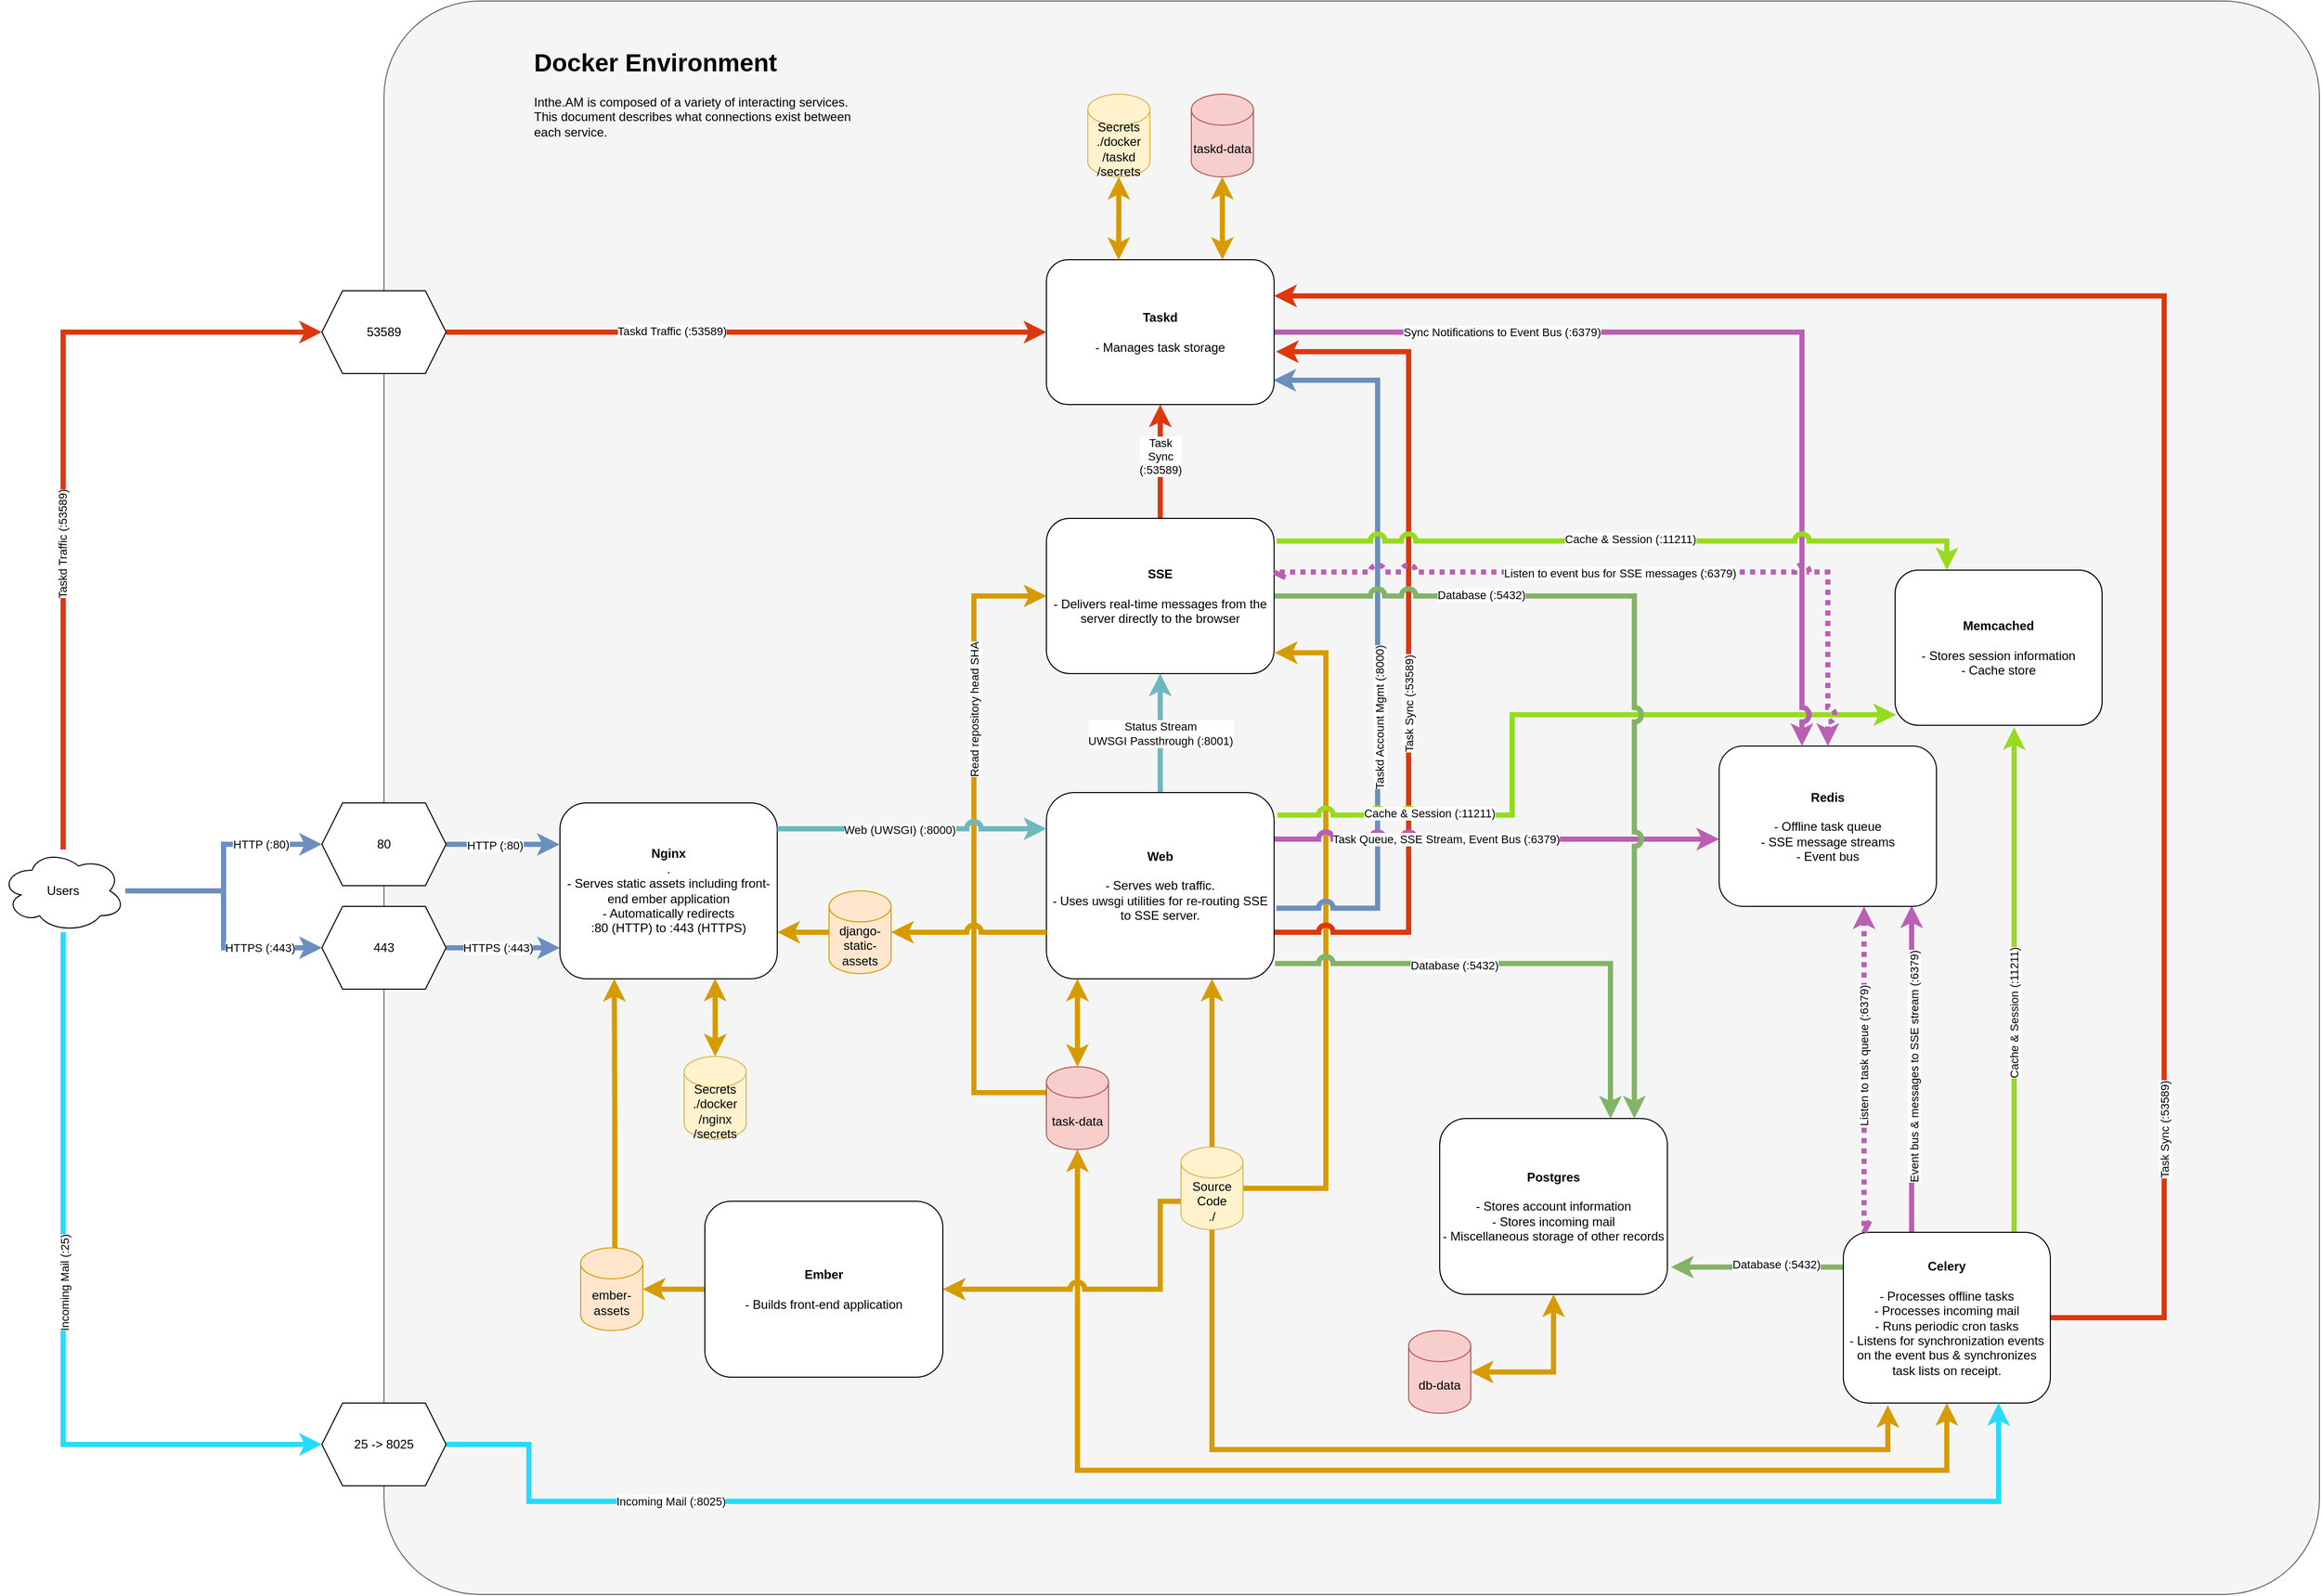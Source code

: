 <mxfile version="13.7.3" type="device"><diagram id="iLpxMVdcZX5njIN2VZt9" name="Page-1"><mxGraphModel dx="4287" dy="3060" grid="1" gridSize="10" guides="1" tooltips="1" connect="1" arrows="1" fold="1" page="1" pageScale="1" pageWidth="850" pageHeight="1100" math="0" shadow="0"><root><mxCell id="0"/><mxCell id="1" parent="0"/><mxCell id="GPJ3G2Bc2b333tE8UDa2-86" value="" style="rounded=1;whiteSpace=wrap;html=1;strokeColor=#666666;fillColor=#f5f5f5;fontColor=#333333;arcSize=6;" parent="1" vertex="1"><mxGeometry x="-430" y="-1070" width="1870" height="1540" as="geometry"/></mxCell><mxCell id="GPJ3G2Bc2b333tE8UDa2-40" style="edgeStyle=elbowEdgeStyle;rounded=0;orthogonalLoop=1;jettySize=auto;html=1;entryX=1.003;entryY=0.866;entryDx=0;entryDy=0;entryPerimeter=0;startArrow=none;startFill=0;endArrow=classic;endFill=1;strokeWidth=5;fillColor=#ffe6cc;strokeColor=#d79b00;exitX=1;exitY=0.5;exitDx=0;exitDy=0;exitPerimeter=0;jumpStyle=arc;" parent="1" source="GPJ3G2Bc2b333tE8UDa2-30" target="GPJ3G2Bc2b333tE8UDa2-25" edge="1"><mxGeometry relative="1" as="geometry"><Array as="points"><mxPoint x="480" y="-90"/><mxPoint x="480" y="-80"/><mxPoint x="450" y="-460"/><mxPoint x="480" y="-400"/></Array></mxGeometry></mxCell><mxCell id="GPJ3G2Bc2b333tE8UDa2-78" style="edgeStyle=orthogonalEdgeStyle;rounded=0;sketch=0;orthogonalLoop=1;jettySize=auto;html=1;entryX=0.997;entryY=0.832;entryDx=0;entryDy=0;entryPerimeter=0;shadow=0;startArrow=none;startFill=0;endArrow=classic;endFill=1;strokeWidth=5;exitX=1.01;exitY=0.621;exitDx=0;exitDy=0;exitPerimeter=0;fillColor=#dae8fc;strokeColor=#6c8ebf;jumpStyle=arc;" parent="1" source="GPJ3G2Bc2b333tE8UDa2-10" target="GPJ3G2Bc2b333tE8UDa2-71" edge="1"><mxGeometry relative="1" as="geometry"><Array as="points"><mxPoint x="530" y="-193"/><mxPoint x="530" y="-704"/></Array></mxGeometry></mxCell><mxCell id="GPJ3G2Bc2b333tE8UDa2-79" value="Taskd Account Mgmt (:8000)" style="edgeLabel;html=1;align=center;verticalAlign=middle;resizable=0;points=[];horizontal=0;" parent="GPJ3G2Bc2b333tE8UDa2-78" vertex="1" connectable="0"><mxGeometry x="-0.204" y="-2" relative="1" as="geometry"><mxPoint as="offset"/></mxGeometry></mxCell><mxCell id="GPJ3G2Bc2b333tE8UDa2-76" style="edgeStyle=orthogonalEdgeStyle;rounded=0;sketch=0;orthogonalLoop=1;jettySize=auto;html=1;shadow=0;startArrow=classic;startFill=1;endArrow=none;endFill=0;strokeWidth=5;exitX=1.008;exitY=0.635;exitDx=0;exitDy=0;fillColor=#60a917;strokeColor=#DE370D;entryX=1;entryY=0.75;entryDx=0;entryDy=0;exitPerimeter=0;jumpStyle=arc;" parent="1" source="GPJ3G2Bc2b333tE8UDa2-71" target="GPJ3G2Bc2b333tE8UDa2-10" edge="1"><mxGeometry relative="1" as="geometry"><Array as="points"><mxPoint x="560" y="-731"/><mxPoint x="560" y="-170"/></Array></mxGeometry></mxCell><mxCell id="GPJ3G2Bc2b333tE8UDa2-77" value="Task Sync (:53589)" style="edgeLabel;html=1;align=center;verticalAlign=middle;resizable=0;points=[];horizontal=0;" parent="GPJ3G2Bc2b333tE8UDa2-76" vertex="1" connectable="0"><mxGeometry x="-0.258" y="-4" relative="1" as="geometry"><mxPoint x="4.0" y="164.59" as="offset"/></mxGeometry></mxCell><mxCell id="GPJ3G2Bc2b333tE8UDa2-67" style="edgeStyle=orthogonalEdgeStyle;rounded=0;sketch=0;orthogonalLoop=1;jettySize=auto;html=1;entryX=0.5;entryY=1;entryDx=0;entryDy=0;entryPerimeter=0;shadow=0;startArrow=classic;startFill=1;endArrow=classic;endFill=1;strokeWidth=5;fillColor=#ffe6cc;strokeColor=#d79b00;exitX=0.5;exitY=1;exitDx=0;exitDy=0;jumpStyle=arc;" parent="1" source="GPJ3G2Bc2b333tE8UDa2-42" target="GPJ3G2Bc2b333tE8UDa2-27" edge="1"><mxGeometry relative="1" as="geometry"><Array as="points"><mxPoint x="1080" y="350"/><mxPoint x="240" y="350"/></Array></mxGeometry></mxCell><mxCell id="GPJ3G2Bc2b333tE8UDa2-66" style="edgeStyle=orthogonalEdgeStyle;rounded=0;sketch=0;orthogonalLoop=1;jettySize=auto;html=1;shadow=0;startArrow=none;startFill=0;endArrow=classic;endFill=1;strokeWidth=5;fillColor=#ffe6cc;strokeColor=#d79b00;exitX=0.5;exitY=1;exitDx=0;exitDy=0;exitPerimeter=0;entryX=0.215;entryY=1.012;entryDx=0;entryDy=0;entryPerimeter=0;" parent="1" source="GPJ3G2Bc2b333tE8UDa2-30" target="GPJ3G2Bc2b333tE8UDa2-42" edge="1"><mxGeometry relative="1" as="geometry"><Array as="points"><mxPoint x="370" y="330"/><mxPoint x="1023" y="330"/></Array></mxGeometry></mxCell><mxCell id="GPJ3G2Bc2b333tE8UDa2-39" style="edgeStyle=elbowEdgeStyle;rounded=0;orthogonalLoop=1;jettySize=auto;html=1;startArrow=none;startFill=0;endArrow=classic;endFill=1;strokeWidth=5;fillColor=#ffe6cc;strokeColor=#d79b00;jumpStyle=arc;" parent="1" target="GPJ3G2Bc2b333tE8UDa2-25" edge="1"><mxGeometry relative="1" as="geometry"><mxPoint x="190" y="-470" as="targetPoint"/><mxPoint x="250" y="-15" as="sourcePoint"/><Array as="points"><mxPoint x="140" y="-65"/><mxPoint x="80" y="-65"/><mxPoint x="260" y="-375"/><mxPoint x="170" y="-75"/><mxPoint x="140" y="-355"/></Array></mxGeometry></mxCell><mxCell id="GPJ3G2Bc2b333tE8UDa2-89" value="Read repository head SHA" style="edgeLabel;html=1;align=center;verticalAlign=middle;resizable=0;points=[];horizontal=0;" parent="GPJ3G2Bc2b333tE8UDa2-39" vertex="1" connectable="0"><mxGeometry x="-0.33" y="5" relative="1" as="geometry"><mxPoint x="5" y="-259" as="offset"/></mxGeometry></mxCell><mxCell id="GPJ3G2Bc2b333tE8UDa2-21" style="edgeStyle=elbowEdgeStyle;rounded=0;orthogonalLoop=1;jettySize=auto;html=1;strokeWidth=5;endArrow=none;endFill=0;startArrow=classic;startFill=1;fillColor=#ffe6cc;strokeColor=#d79b00;entryX=0;entryY=0.5;entryDx=0;entryDy=0;entryPerimeter=0;" parent="1" source="GPJ3G2Bc2b333tE8UDa2-5" target="GPJ3G2Bc2b333tE8UDa2-19" edge="1"><mxGeometry relative="1" as="geometry"><Array as="points"><mxPoint x="30" y="-170"/></Array></mxGeometry></mxCell><mxCell id="GPJ3G2Bc2b333tE8UDa2-5" value="&lt;b&gt;Nginx&lt;/b&gt;&lt;br&gt;.&lt;br&gt;- Serves static assets including front-end ember application&lt;br&gt;- Automatically redirects&lt;br&gt;:80 (HTTP) to :443 (HTTPS)" style="rounded=1;whiteSpace=wrap;html=1;" parent="1" vertex="1"><mxGeometry x="-260" y="-295" width="210" height="170" as="geometry"/></mxCell><mxCell id="sDdi2Lf3Ryd0hBa7S-RV-9" style="edgeStyle=orthogonalEdgeStyle;rounded=0;sketch=0;orthogonalLoop=1;jettySize=auto;html=1;entryX=0;entryY=0.5;entryDx=0;entryDy=0;shadow=0;startArrow=none;startFill=0;endFill=1;strokeColor=#DE370D;strokeWidth=5;fillColor=#60a917;" edge="1" parent="1" source="GPJ3G2Bc2b333tE8UDa2-6" target="sDdi2Lf3Ryd0hBa7S-RV-8"><mxGeometry relative="1" as="geometry"><Array as="points"><mxPoint x="-740" y="-750"/></Array></mxGeometry></mxCell><mxCell id="sDdi2Lf3Ryd0hBa7S-RV-12" value="Taskd Traffic (:53589)" style="edgeLabel;html=1;align=center;verticalAlign=middle;resizable=0;points=[];rotation=270;" vertex="1" connectable="0" parent="sDdi2Lf3Ryd0hBa7S-RV-9"><mxGeometry x="-0.213" y="1" relative="1" as="geometry"><mxPoint as="offset"/></mxGeometry></mxCell><mxCell id="sDdi2Lf3Ryd0hBa7S-RV-15" style="edgeStyle=orthogonalEdgeStyle;rounded=0;orthogonalLoop=1;jettySize=auto;html=1;startArrow=none;startFill=0;strokeColor=#6c8ebf;strokeWidth=5;fillColor=#dae8fc;" edge="1" parent="1" source="GPJ3G2Bc2b333tE8UDa2-6" target="sDdi2Lf3Ryd0hBa7S-RV-13"><mxGeometry relative="1" as="geometry"/></mxCell><mxCell id="sDdi2Lf3Ryd0hBa7S-RV-19" value="HTTP (:80)" style="edgeLabel;html=1;align=center;verticalAlign=middle;resizable=0;points=[];" vertex="1" connectable="0" parent="sDdi2Lf3Ryd0hBa7S-RV-15"><mxGeometry x="0.339" y="-1" relative="1" as="geometry"><mxPoint x="17.86" y="-1" as="offset"/></mxGeometry></mxCell><mxCell id="sDdi2Lf3Ryd0hBa7S-RV-16" style="edgeStyle=orthogonalEdgeStyle;rounded=0;orthogonalLoop=1;jettySize=auto;html=1;entryX=0;entryY=0.5;entryDx=0;entryDy=0;startArrow=none;startFill=0;strokeColor=#6c8ebf;strokeWidth=5;fillColor=#dae8fc;" edge="1" parent="1" source="GPJ3G2Bc2b333tE8UDa2-6" target="sDdi2Lf3Ryd0hBa7S-RV-14"><mxGeometry relative="1" as="geometry"/></mxCell><mxCell id="sDdi2Lf3Ryd0hBa7S-RV-20" value="HTTPS (:443)" style="edgeLabel;html=1;align=center;verticalAlign=middle;resizable=0;points=[];" vertex="1" connectable="0" parent="sDdi2Lf3Ryd0hBa7S-RV-16"><mxGeometry x="0.373" y="1" relative="1" as="geometry"><mxPoint x="16.9" y="1" as="offset"/></mxGeometry></mxCell><mxCell id="sDdi2Lf3Ryd0hBa7S-RV-24" style="edgeStyle=orthogonalEdgeStyle;rounded=0;sketch=0;orthogonalLoop=1;jettySize=auto;html=1;entryX=0;entryY=0.5;entryDx=0;entryDy=0;shadow=0;startArrow=none;startFill=0;endFill=1;strokeColor=#26DBFF;strokeWidth=5;fillColor=#ffe6cc;" edge="1" parent="1" source="GPJ3G2Bc2b333tE8UDa2-6" target="sDdi2Lf3Ryd0hBa7S-RV-23"><mxGeometry relative="1" as="geometry"><Array as="points"><mxPoint x="-740" y="325"/></Array></mxGeometry></mxCell><mxCell id="sDdi2Lf3Ryd0hBa7S-RV-27" value="Incoming Mail (:25)" style="edgeLabel;html=1;align=center;verticalAlign=middle;resizable=0;points=[];rotation=270;" vertex="1" connectable="0" parent="sDdi2Lf3Ryd0hBa7S-RV-24"><mxGeometry x="-0.09" y="1" relative="1" as="geometry"><mxPoint as="offset"/></mxGeometry></mxCell><mxCell id="GPJ3G2Bc2b333tE8UDa2-6" value="Users" style="ellipse;shape=cloud;whiteSpace=wrap;html=1;" parent="1" vertex="1"><mxGeometry x="-800" y="-250" width="120" height="80" as="geometry"/></mxCell><mxCell id="GPJ3G2Bc2b333tE8UDa2-26" value="Status Stream&lt;br&gt;UWSGI Passthrough (:8001)" style="edgeStyle=elbowEdgeStyle;rounded=0;orthogonalLoop=1;jettySize=auto;html=1;startArrow=none;startFill=0;endArrow=classic;strokeWidth=5;fillColor=#dae8fc;strokeColor=#6DB7BF;" parent="1" source="GPJ3G2Bc2b333tE8UDa2-10" target="GPJ3G2Bc2b333tE8UDa2-25" edge="1"><mxGeometry relative="1" as="geometry"/></mxCell><mxCell id="GPJ3G2Bc2b333tE8UDa2-29" style="edgeStyle=elbowEdgeStyle;rounded=0;orthogonalLoop=1;jettySize=auto;html=1;startArrow=classic;startFill=1;endArrow=classic;endFill=1;strokeWidth=5;fillColor=#ffe6cc;strokeColor=#d79b00;" parent="1" source="GPJ3G2Bc2b333tE8UDa2-10" target="GPJ3G2Bc2b333tE8UDa2-27" edge="1"><mxGeometry relative="1" as="geometry"/></mxCell><mxCell id="GPJ3G2Bc2b333tE8UDa2-31" style="edgeStyle=elbowEdgeStyle;rounded=0;orthogonalLoop=1;jettySize=auto;html=1;startArrow=classic;startFill=1;endArrow=none;endFill=0;strokeWidth=5;fillColor=#ffe6cc;strokeColor=#d79b00;" parent="1" source="GPJ3G2Bc2b333tE8UDa2-10" target="GPJ3G2Bc2b333tE8UDa2-30" edge="1"><mxGeometry relative="1" as="geometry"/></mxCell><mxCell id="GPJ3G2Bc2b333tE8UDa2-33" style="rounded=0;orthogonalLoop=1;jettySize=auto;html=1;startArrow=none;startFill=0;endArrow=classic;endFill=1;strokeWidth=5;fillColor=#b0e3e6;strokeColor=#96DB1F;edgeStyle=orthogonalEdgeStyle;entryX=0.005;entryY=0.932;entryDx=0;entryDy=0;exitX=1.011;exitY=0.14;exitDx=0;exitDy=0;exitPerimeter=0;elbow=vertical;entryPerimeter=0;jumpStyle=arc;" parent="1" target="GPJ3G2Bc2b333tE8UDa2-32" edge="1"><mxGeometry relative="1" as="geometry"><mxPoint x="433.22" y="-283.3" as="sourcePoint"/><mxPoint x="690.0" y="-470.0" as="targetPoint"/><Array as="points"><mxPoint x="660" y="-283"/><mxPoint x="660" y="-380"/></Array></mxGeometry></mxCell><mxCell id="GPJ3G2Bc2b333tE8UDa2-34" value="Cache &amp;amp; Session (:11211)" style="edgeLabel;html=1;align=center;verticalAlign=middle;resizable=0;points=[];horizontal=1;" parent="GPJ3G2Bc2b333tE8UDa2-33" vertex="1" connectable="0"><mxGeometry x="0.131" y="2" relative="1" as="geometry"><mxPoint x="-149.58" y="97.32" as="offset"/></mxGeometry></mxCell><mxCell id="GPJ3G2Bc2b333tE8UDa2-53" style="edgeStyle=elbowEdgeStyle;rounded=0;sketch=0;orthogonalLoop=1;jettySize=auto;html=1;shadow=0;startArrow=none;startFill=0;endArrow=classic;endFill=1;strokeWidth=5;fillColor=#d0cee2;strokeColor=#BA5FB4;jumpStyle=arc;" parent="1" source="GPJ3G2Bc2b333tE8UDa2-10" target="GPJ3G2Bc2b333tE8UDa2-45" edge="1"><mxGeometry relative="1" as="geometry"><mxPoint x="868" y="-215" as="targetPoint"/><Array as="points"><mxPoint x="800" y="-260"/><mxPoint x="830" y="-230"/><mxPoint x="790" y="-230"/></Array></mxGeometry></mxCell><mxCell id="GPJ3G2Bc2b333tE8UDa2-54" value="Task Queue, SSE Stream, Event Bus (:6379)" style="edgeLabel;html=1;align=center;verticalAlign=middle;resizable=0;points=[];horizontal=1;" parent="GPJ3G2Bc2b333tE8UDa2-53" vertex="1" connectable="0"><mxGeometry x="-0.149" y="1" relative="1" as="geometry"><mxPoint x="-17" y="1.0" as="offset"/></mxGeometry></mxCell><mxCell id="GPJ3G2Bc2b333tE8UDa2-60" style="edgeStyle=orthogonalEdgeStyle;rounded=0;sketch=0;orthogonalLoop=1;jettySize=auto;html=1;entryX=0.75;entryY=0;entryDx=0;entryDy=0;shadow=0;startArrow=none;startFill=0;endArrow=classic;endFill=1;strokeWidth=5;fillColor=#d5e8d4;strokeColor=#82b366;exitX=1.004;exitY=0.918;exitDx=0;exitDy=0;exitPerimeter=0;jumpStyle=arc;" parent="1" source="GPJ3G2Bc2b333tE8UDa2-10" target="GPJ3G2Bc2b333tE8UDa2-58" edge="1"><mxGeometry relative="1" as="geometry"/></mxCell><mxCell id="GPJ3G2Bc2b333tE8UDa2-61" value="Database (:5432)" style="edgeLabel;html=1;align=center;verticalAlign=middle;resizable=0;points=[];" parent="GPJ3G2Bc2b333tE8UDa2-60" vertex="1" connectable="0"><mxGeometry x="-0.114" y="-2" relative="1" as="geometry"><mxPoint x="-37.24" as="offset"/></mxGeometry></mxCell><mxCell id="GPJ3G2Bc2b333tE8UDa2-10" value="&lt;b&gt;Web&lt;/b&gt;&lt;br&gt;&lt;br&gt;- Serves web traffic.&lt;br&gt;- Uses uwsgi utilities for re-routing SSE to SSE server." style="rounded=1;whiteSpace=wrap;html=1;strokeColor=#000000;glass=0;shadow=0;sketch=0;" parent="1" vertex="1"><mxGeometry x="210" y="-305" width="220" height="180" as="geometry"/></mxCell><mxCell id="GPJ3G2Bc2b333tE8UDa2-19" value="django-static-assets" style="shape=cylinder3;whiteSpace=wrap;html=1;boundedLbl=1;backgroundOutline=1;size=15;strokeColor=#d79b00;fillColor=#ffe6cc;" parent="1" vertex="1"><mxGeometry y="-210" width="60" height="80" as="geometry"/></mxCell><mxCell id="GPJ3G2Bc2b333tE8UDa2-62" style="edgeStyle=orthogonalEdgeStyle;rounded=0;sketch=0;orthogonalLoop=1;jettySize=auto;html=1;entryX=0.855;entryY=0;entryDx=0;entryDy=0;entryPerimeter=0;shadow=0;startArrow=none;startFill=0;endArrow=classic;endFill=1;strokeWidth=5;fillColor=#d5e8d4;strokeColor=#82b366;jumpStyle=arc;" parent="1" source="GPJ3G2Bc2b333tE8UDa2-25" target="GPJ3G2Bc2b333tE8UDa2-58" edge="1"><mxGeometry relative="1" as="geometry"/></mxCell><mxCell id="GPJ3G2Bc2b333tE8UDa2-63" value="Database (:5432)" style="edgeLabel;html=1;align=center;verticalAlign=middle;resizable=0;points=[];" parent="GPJ3G2Bc2b333tE8UDa2-62" vertex="1" connectable="0"><mxGeometry x="-0.532" y="2" relative="1" as="geometry"><mxPoint y="1" as="offset"/></mxGeometry></mxCell><mxCell id="GPJ3G2Bc2b333tE8UDa2-82" style="edgeStyle=orthogonalEdgeStyle;rounded=0;sketch=0;orthogonalLoop=1;jettySize=auto;html=1;shadow=0;startArrow=none;startFill=0;endArrow=classic;endFill=1;strokeWidth=5;fillColor=#60a917;strokeColor=#DE370D;" parent="1" source="GPJ3G2Bc2b333tE8UDa2-25" target="GPJ3G2Bc2b333tE8UDa2-71" edge="1"><mxGeometry relative="1" as="geometry"><Array as="points"><mxPoint x="320" y="-620"/><mxPoint x="320" y="-620"/></Array></mxGeometry></mxCell><mxCell id="GPJ3G2Bc2b333tE8UDa2-83" value="Task&lt;br&gt;Sync&lt;br&gt;(:53589)" style="edgeLabel;html=1;align=center;verticalAlign=middle;resizable=0;points=[];horizontal=1;" parent="GPJ3G2Bc2b333tE8UDa2-82" vertex="1" connectable="0"><mxGeometry x="0.255" y="-4" relative="1" as="geometry"><mxPoint x="-4" y="9" as="offset"/></mxGeometry></mxCell><mxCell id="GPJ3G2Bc2b333tE8UDa2-25" value="&lt;b&gt;SSE&lt;/b&gt;&lt;br&gt;&lt;br&gt;- Delivers real-time messages from the server directly to the browser" style="rounded=1;whiteSpace=wrap;html=1;strokeColor=#000000;" parent="1" vertex="1"><mxGeometry x="210" y="-570" width="220" height="150" as="geometry"/></mxCell><mxCell id="GPJ3G2Bc2b333tE8UDa2-27" value="task-data" style="shape=cylinder3;whiteSpace=wrap;html=1;boundedLbl=1;backgroundOutline=1;size=15;strokeColor=#b85450;fillColor=#f8cecc;" parent="1" vertex="1"><mxGeometry x="210" y="-40" width="60" height="80" as="geometry"/></mxCell><mxCell id="bzASbfmtqTsTccCu9mfn-10" style="edgeStyle=orthogonalEdgeStyle;rounded=0;orthogonalLoop=1;jettySize=auto;html=1;entryX=1;entryY=0.5;entryDx=0;entryDy=0;startArrow=none;startFill=0;endArrow=classic;endFill=1;strokeColor=#d79b00;shadow=0;strokeWidth=5;fillColor=#ffe6cc;sketch=0;jumpStyle=arc;exitX=0;exitY=0;exitDx=0;exitDy=52.5;exitPerimeter=0;" parent="1" source="GPJ3G2Bc2b333tE8UDa2-30" target="bzASbfmtqTsTccCu9mfn-5" edge="1"><mxGeometry relative="1" as="geometry"><Array as="points"><mxPoint x="320" y="90"/><mxPoint x="320" y="175"/></Array></mxGeometry></mxCell><mxCell id="GPJ3G2Bc2b333tE8UDa2-30" value="Source Code&lt;br&gt;./" style="shape=cylinder3;whiteSpace=wrap;html=1;boundedLbl=1;backgroundOutline=1;size=15;strokeColor=#d6b656;fillColor=#fff2cc;" parent="1" vertex="1"><mxGeometry x="340" y="37.5" width="60" height="80" as="geometry"/></mxCell><mxCell id="GPJ3G2Bc2b333tE8UDa2-32" value="&lt;b&gt;Memcached&lt;/b&gt;&lt;br&gt;&lt;br&gt;- Stores session information&lt;br&gt;- Cache store" style="rounded=1;whiteSpace=wrap;html=1;strokeColor=#000000;" parent="1" vertex="1"><mxGeometry x="1030" y="-520" width="200" height="150" as="geometry"/></mxCell><mxCell id="GPJ3G2Bc2b333tE8UDa2-43" style="edgeStyle=orthogonalEdgeStyle;rounded=0;orthogonalLoop=1;jettySize=auto;html=1;startArrow=none;startFill=0;endArrow=classic;endFill=1;strokeWidth=5;fillColor=#b0e3e6;strokeColor=#96DB1F;entryX=0.575;entryY=1.013;entryDx=0;entryDy=0;entryPerimeter=0;" parent="1" source="GPJ3G2Bc2b333tE8UDa2-42" target="GPJ3G2Bc2b333tE8UDa2-32" edge="1"><mxGeometry relative="1" as="geometry"><mxPoint x="1210" y="-369" as="targetPoint"/><Array as="points"><mxPoint x="1145"/><mxPoint x="1145"/></Array></mxGeometry></mxCell><mxCell id="GPJ3G2Bc2b333tE8UDa2-44" value="Cache &amp;amp; Session (:11211)" style="edgeLabel;html=1;align=center;verticalAlign=middle;resizable=0;points=[];horizontal=0;" parent="GPJ3G2Bc2b333tE8UDa2-43" vertex="1" connectable="0"><mxGeometry x="-0.325" y="2" relative="1" as="geometry"><mxPoint x="1.97" y="-47.24" as="offset"/></mxGeometry></mxCell><mxCell id="GPJ3G2Bc2b333tE8UDa2-64" style="edgeStyle=orthogonalEdgeStyle;rounded=0;sketch=0;orthogonalLoop=1;jettySize=auto;html=1;entryX=1.016;entryY=0.845;entryDx=0;entryDy=0;shadow=0;startArrow=none;startFill=0;endArrow=classic;endFill=1;strokeWidth=5;fillColor=#d5e8d4;strokeColor=#82b366;exitX=0.002;exitY=0.204;exitDx=0;exitDy=0;exitPerimeter=0;entryPerimeter=0;" parent="1" source="GPJ3G2Bc2b333tE8UDa2-42" target="GPJ3G2Bc2b333tE8UDa2-58" edge="1"><mxGeometry relative="1" as="geometry"><mxPoint x="970" y="205" as="sourcePoint"/></mxGeometry></mxCell><mxCell id="GPJ3G2Bc2b333tE8UDa2-65" value="Database (:5432)" style="edgeLabel;html=1;align=center;verticalAlign=middle;resizable=0;points=[];horizontal=1;" parent="GPJ3G2Bc2b333tE8UDa2-64" vertex="1" connectable="0"><mxGeometry x="-0.346" y="3" relative="1" as="geometry"><mxPoint x="-11" y="-5.5" as="offset"/></mxGeometry></mxCell><mxCell id="GPJ3G2Bc2b333tE8UDa2-80" style="edgeStyle=orthogonalEdgeStyle;rounded=0;sketch=0;orthogonalLoop=1;jettySize=auto;html=1;entryX=1;entryY=0.25;entryDx=0;entryDy=0;shadow=0;startArrow=none;startFill=0;endArrow=classic;endFill=1;strokeWidth=5;fillColor=#60a917;strokeColor=#DE370D;" parent="1" source="GPJ3G2Bc2b333tE8UDa2-42" target="GPJ3G2Bc2b333tE8UDa2-71" edge="1"><mxGeometry relative="1" as="geometry"><Array as="points"><mxPoint x="1290" y="203"/><mxPoint x="1290" y="-785"/></Array></mxGeometry></mxCell><mxCell id="GPJ3G2Bc2b333tE8UDa2-81" value="Task Sync (:53589)" style="edgeLabel;html=1;align=center;verticalAlign=middle;resizable=0;points=[];horizontal=0;" parent="GPJ3G2Bc2b333tE8UDa2-80" vertex="1" connectable="0"><mxGeometry x="-0.702" y="-5" relative="1" as="geometry"><mxPoint x="-5.03" as="offset"/></mxGeometry></mxCell><mxCell id="bzASbfmtqTsTccCu9mfn-3" style="edgeStyle=elbowEdgeStyle;rounded=0;orthogonalLoop=1;jettySize=auto;html=1;startArrow=none;startFill=0;endArrow=classic;endFill=1;strokeColor=#BA5FB4;entryX=0.886;entryY=0.994;entryDx=0;entryDy=0;entryPerimeter=0;shadow=0;strokeWidth=5;fillColor=#d0cee2;sketch=0;" parent="1" source="GPJ3G2Bc2b333tE8UDa2-42" target="GPJ3G2Bc2b333tE8UDa2-45" edge="1"><mxGeometry relative="1" as="geometry"/></mxCell><mxCell id="bzASbfmtqTsTccCu9mfn-4" value="Event bus &amp;amp; messages to SSE stream (:6379)" style="edgeLabel;html=1;align=center;verticalAlign=middle;resizable=0;points=[];horizontal=0;" parent="bzASbfmtqTsTccCu9mfn-3" vertex="1" connectable="0"><mxGeometry x="0.215" y="-2" relative="1" as="geometry"><mxPoint y="32" as="offset"/></mxGeometry></mxCell><mxCell id="GPJ3G2Bc2b333tE8UDa2-42" value="&lt;b&gt;Celery&lt;/b&gt;&lt;br&gt;&lt;br&gt;- Processes offline tasks&lt;br&gt;- Processes incoming mail&lt;br&gt;- Runs periodic cron tasks&lt;br&gt;- Listens for synchronization events on the event bus &amp;amp; synchronizes task lists on receipt." style="rounded=1;whiteSpace=wrap;html=1;strokeColor=#000000;" parent="1" vertex="1"><mxGeometry x="980" y="120" width="200" height="165" as="geometry"/></mxCell><mxCell id="GPJ3G2Bc2b333tE8UDa2-46" style="edgeStyle=elbowEdgeStyle;rounded=0;orthogonalLoop=1;jettySize=auto;html=1;startArrow=classic;startFill=1;endArrow=openAsync;endFill=0;strokeWidth=5;fillColor=#d0cee2;strokeColor=#BA5FB4;shadow=0;sketch=0;dashed=1;dashPattern=1 1;" parent="1" source="GPJ3G2Bc2b333tE8UDa2-45" target="GPJ3G2Bc2b333tE8UDa2-42" edge="1"><mxGeometry relative="1" as="geometry"><Array as="points"><mxPoint x="1000" y="40"/><mxPoint x="1070" y="70"/><mxPoint x="1015" y="60"/></Array></mxGeometry></mxCell><mxCell id="GPJ3G2Bc2b333tE8UDa2-47" value="Listen to task queue (:6379)" style="edgeLabel;html=1;align=center;verticalAlign=middle;resizable=0;points=[];horizontal=0;" parent="GPJ3G2Bc2b333tE8UDa2-46" vertex="1" connectable="0"><mxGeometry x="-0.266" relative="1" as="geometry"><mxPoint x="-0.03" y="29.14" as="offset"/></mxGeometry></mxCell><mxCell id="GPJ3G2Bc2b333tE8UDa2-45" value="&lt;b&gt;Redis&lt;/b&gt;&lt;br&gt;&lt;br&gt;- Offline task queue&lt;br&gt;- SSE message streams&lt;br&gt;- Event bus" style="rounded=1;whiteSpace=wrap;html=1;strokeColor=#000000;" parent="1" vertex="1"><mxGeometry x="860" y="-350" width="210" height="155" as="geometry"/></mxCell><mxCell id="GPJ3G2Bc2b333tE8UDa2-69" style="edgeStyle=orthogonalEdgeStyle;rounded=0;sketch=0;orthogonalLoop=1;jettySize=auto;html=1;entryX=1;entryY=0.5;entryDx=0;entryDy=0;entryPerimeter=0;shadow=0;startArrow=classic;startFill=1;endArrow=classic;endFill=1;strokeWidth=5;fillColor=#ffe6cc;strokeColor=#d79b00;" parent="1" source="GPJ3G2Bc2b333tE8UDa2-58" target="GPJ3G2Bc2b333tE8UDa2-68" edge="1"><mxGeometry relative="1" as="geometry"/></mxCell><mxCell id="GPJ3G2Bc2b333tE8UDa2-58" value="&lt;b&gt;Postgres&lt;/b&gt;&lt;br&gt;&lt;br&gt;- Stores account information&lt;br&gt;- Stores incoming mail&lt;br&gt;- Miscellaneous storage of other records" style="rounded=1;whiteSpace=wrap;html=1;strokeColor=#000000;" parent="1" vertex="1"><mxGeometry x="590" y="10" width="220" height="170" as="geometry"/></mxCell><mxCell id="GPJ3G2Bc2b333tE8UDa2-68" value="db-data" style="shape=cylinder3;whiteSpace=wrap;html=1;boundedLbl=1;backgroundOutline=1;size=15;strokeColor=#b85450;fillColor=#f8cecc;" parent="1" vertex="1"><mxGeometry x="560" y="215" width="60" height="80" as="geometry"/></mxCell><mxCell id="GPJ3G2Bc2b333tE8UDa2-73" style="edgeStyle=orthogonalEdgeStyle;rounded=0;sketch=0;orthogonalLoop=1;jettySize=auto;html=1;shadow=0;startArrow=classic;startFill=1;endArrow=classic;endFill=1;strokeWidth=5;fillColor=#ffe6cc;strokeColor=#d79b00;" parent="1" source="GPJ3G2Bc2b333tE8UDa2-71" target="GPJ3G2Bc2b333tE8UDa2-72" edge="1"><mxGeometry relative="1" as="geometry"><Array as="points"><mxPoint x="380" y="-850"/><mxPoint x="380" y="-850"/></Array></mxGeometry></mxCell><mxCell id="GPJ3G2Bc2b333tE8UDa2-84" style="edgeStyle=orthogonalEdgeStyle;rounded=0;sketch=0;orthogonalLoop=1;jettySize=auto;html=1;shadow=0;startArrow=none;startFill=0;endArrow=classic;endFill=1;strokeWidth=5;fillColor=#d0cee2;strokeColor=#BA5FB4;jumpStyle=arc;" parent="1" source="GPJ3G2Bc2b333tE8UDa2-71" target="GPJ3G2Bc2b333tE8UDa2-45" edge="1"><mxGeometry relative="1" as="geometry"><Array as="points"><mxPoint x="940" y="-750"/></Array></mxGeometry></mxCell><mxCell id="GPJ3G2Bc2b333tE8UDa2-85" value="Sync Notifications to Event Bus (:6379)" style="edgeLabel;html=1;align=center;verticalAlign=middle;resizable=0;points=[];" parent="GPJ3G2Bc2b333tE8UDa2-84" vertex="1" connectable="0"><mxGeometry x="-0.542" y="-1" relative="1" as="geometry"><mxPoint x="11.18" y="-1.06" as="offset"/></mxGeometry></mxCell><mxCell id="GPJ3G2Bc2b333tE8UDa2-71" value="&lt;b&gt;Taskd&lt;/b&gt;&lt;br&gt;&lt;br&gt;- Manages task storage" style="rounded=1;whiteSpace=wrap;html=1;strokeColor=#000000;" parent="1" vertex="1"><mxGeometry x="210" y="-820" width="220" height="140" as="geometry"/></mxCell><mxCell id="GPJ3G2Bc2b333tE8UDa2-72" value="taskd-data" style="shape=cylinder3;whiteSpace=wrap;html=1;boundedLbl=1;backgroundOutline=1;size=15;strokeColor=#b85450;fillColor=#f8cecc;" parent="1" vertex="1"><mxGeometry x="350" y="-980" width="60" height="80" as="geometry"/></mxCell><mxCell id="GPJ3G2Bc2b333tE8UDa2-87" value="&lt;h1&gt;Docker Environment&lt;/h1&gt;&lt;p&gt;Inthe.AM is composed of a variety of interacting services.&amp;nbsp; This document describes what connections exist between each service.&lt;/p&gt;" style="text;html=1;strokeColor=none;fillColor=none;spacing=5;spacingTop=-20;whiteSpace=wrap;overflow=hidden;rounded=0;" parent="1" vertex="1"><mxGeometry x="-290" y="-1030" width="320" height="120" as="geometry"/></mxCell><mxCell id="bzASbfmtqTsTccCu9mfn-7" style="edgeStyle=orthogonalEdgeStyle;rounded=0;orthogonalLoop=1;jettySize=auto;html=1;entryX=1;entryY=0.5;entryDx=0;entryDy=0;entryPerimeter=0;startArrow=none;startFill=0;endArrow=classic;endFill=1;strokeColor=#d79b00;strokeWidth=5;fillColor=#ffe6cc;" parent="1" source="bzASbfmtqTsTccCu9mfn-5" target="bzASbfmtqTsTccCu9mfn-6" edge="1"><mxGeometry relative="1" as="geometry"/></mxCell><mxCell id="bzASbfmtqTsTccCu9mfn-5" value="&lt;b&gt;Ember&lt;/b&gt;&lt;br&gt;&lt;br&gt;- Builds front-end application" style="rounded=1;whiteSpace=wrap;html=1;" parent="1" vertex="1"><mxGeometry x="-120" y="90" width="230" height="170" as="geometry"/></mxCell><mxCell id="bzASbfmtqTsTccCu9mfn-9" style="edgeStyle=orthogonalEdgeStyle;rounded=0;orthogonalLoop=1;jettySize=auto;html=1;startArrow=none;startFill=0;endArrow=classic;endFill=1;strokeColor=#d79b00;strokeWidth=5;fillColor=#ffe6cc;entryX=0.25;entryY=1;entryDx=0;entryDy=0;" parent="1" source="bzASbfmtqTsTccCu9mfn-6" target="GPJ3G2Bc2b333tE8UDa2-5" edge="1"><mxGeometry relative="1" as="geometry"><mxPoint x="-310" y="-125" as="targetPoint"/><Array as="points"><mxPoint x="-207" y="20"/><mxPoint x="-207" y="20"/></Array></mxGeometry></mxCell><mxCell id="bzASbfmtqTsTccCu9mfn-6" value="ember-assets" style="shape=cylinder3;whiteSpace=wrap;html=1;boundedLbl=1;backgroundOutline=1;size=15;strokeColor=#d79b00;fillColor=#ffe6cc;" parent="1" vertex="1"><mxGeometry x="-240" y="135" width="60" height="80" as="geometry"/></mxCell><mxCell id="GPJ3G2Bc2b333tE8UDa2-55" style="edgeStyle=elbowEdgeStyle;rounded=0;sketch=0;orthogonalLoop=1;jettySize=auto;html=1;shadow=0;startArrow=classic;startFill=1;endArrow=openAsync;endFill=0;strokeWidth=5;exitX=0.5;exitY=0;exitDx=0;exitDy=0;fillColor=#d0cee2;strokeColor=#BA5FB4;entryX=1;entryY=0.346;entryDx=0;entryDy=0;entryPerimeter=0;dashed=1;dashPattern=1 1;jumpStyle=arc;" parent="1" source="GPJ3G2Bc2b333tE8UDa2-45" target="GPJ3G2Bc2b333tE8UDa2-25" edge="1"><mxGeometry relative="1" as="geometry"><mxPoint x="600" y="-70" as="sourcePoint"/><Array as="points"><mxPoint x="965" y="-440"/></Array></mxGeometry></mxCell><mxCell id="GPJ3G2Bc2b333tE8UDa2-56" value="Listen to event bus for SSE messages (:6379)" style="edgeLabel;html=1;align=center;verticalAlign=middle;resizable=0;points=[];horizontal=1;" parent="GPJ3G2Bc2b333tE8UDa2-55" vertex="1" connectable="0"><mxGeometry x="-0.395" y="-3" relative="1" as="geometry"><mxPoint x="-157.27" y="4.25" as="offset"/></mxGeometry></mxCell><mxCell id="GPJ3G2Bc2b333tE8UDa2-36" style="rounded=0;orthogonalLoop=1;jettySize=auto;html=1;startArrow=none;startFill=0;endArrow=classic;endFill=1;strokeWidth=5;fillColor=#b0e3e6;edgeStyle=elbowEdgeStyle;exitX=1.011;exitY=0.146;exitDx=0;exitDy=0;exitPerimeter=0;entryX=0.25;entryY=0;entryDx=0;entryDy=0;strokeColor=#96DB1F;jumpStyle=arc;" parent="1" source="GPJ3G2Bc2b333tE8UDa2-25" target="GPJ3G2Bc2b333tE8UDa2-32" edge="1"><mxGeometry relative="1" as="geometry"><mxPoint x="430" y="-540" as="sourcePoint"/><mxPoint x="690" y="-540" as="targetPoint"/><Array as="points"><mxPoint x="1080" y="-530"/><mxPoint x="870" y="-510"/></Array></mxGeometry></mxCell><mxCell id="GPJ3G2Bc2b333tE8UDa2-37" value="Cache &amp;amp; Session (:11211)" style="edgeLabel;html=1;align=center;verticalAlign=middle;resizable=0;points=[];horizontal=1;" parent="GPJ3G2Bc2b333tE8UDa2-36" vertex="1" connectable="0"><mxGeometry x="0.183" y="-2" relative="1" as="geometry"><mxPoint x="-58.25" y="-3.9" as="offset"/></mxGeometry></mxCell><mxCell id="GPJ3G2Bc2b333tE8UDa2-24" style="edgeStyle=elbowEdgeStyle;rounded=0;orthogonalLoop=1;jettySize=auto;html=1;startArrow=none;startFill=0;endArrow=classic;endFill=1;strokeWidth=5;fillColor=#ffe6cc;strokeColor=#d79b00;exitX=0;exitY=0.75;exitDx=0;exitDy=0;jumpStyle=arc;" parent="1" source="GPJ3G2Bc2b333tE8UDa2-10" target="GPJ3G2Bc2b333tE8UDa2-19" edge="1"><mxGeometry relative="1" as="geometry"/></mxCell><mxCell id="GPJ3G2Bc2b333tE8UDa2-11" style="edgeStyle=elbowEdgeStyle;rounded=0;orthogonalLoop=1;jettySize=auto;html=1;strokeWidth=5;fillColor=#dae8fc;startArrow=none;startFill=0;strokeColor=#6DB7BF;jumpStyle=arc;" parent="1" source="GPJ3G2Bc2b333tE8UDa2-5" target="GPJ3G2Bc2b333tE8UDa2-10" edge="1"><mxGeometry relative="1" as="geometry"><Array as="points"><mxPoint x="60" y="-270"/></Array></mxGeometry></mxCell><mxCell id="GPJ3G2Bc2b333tE8UDa2-12" value="Web (UWSGI) (:8000)" style="edgeLabel;html=1;align=center;verticalAlign=middle;resizable=0;points=[];" parent="GPJ3G2Bc2b333tE8UDa2-11" vertex="1" connectable="0"><mxGeometry x="-0.317" y="-1" relative="1" as="geometry"><mxPoint x="28.33" as="offset"/></mxGeometry></mxCell><mxCell id="sDdi2Lf3Ryd0hBa7S-RV-2" style="edgeStyle=orthogonalEdgeStyle;rounded=0;orthogonalLoop=1;jettySize=auto;html=1;shadow=0;strokeColor=#d79b00;strokeWidth=5;fillColor=#ffe6cc;endFill=1;startFill=1;startArrow=classic;sketch=0;entryX=0.317;entryY=0.002;entryDx=0;entryDy=0;entryPerimeter=0;" edge="1" parent="1" source="sDdi2Lf3Ryd0hBa7S-RV-1" target="GPJ3G2Bc2b333tE8UDa2-71"><mxGeometry relative="1" as="geometry"><mxPoint x="272" y="-818" as="targetPoint"/></mxGeometry></mxCell><mxCell id="sDdi2Lf3Ryd0hBa7S-RV-1" value="Secrets&lt;br&gt;./docker&lt;br&gt;/taskd&lt;br&gt;/secrets" style="shape=cylinder3;whiteSpace=wrap;html=1;boundedLbl=1;backgroundOutline=1;size=15;fillColor=#fff2cc;strokeColor=#d6b656;" vertex="1" parent="1"><mxGeometry x="250" y="-980" width="60" height="80" as="geometry"/></mxCell><mxCell id="sDdi2Lf3Ryd0hBa7S-RV-4" style="edgeStyle=orthogonalEdgeStyle;rounded=0;sketch=0;orthogonalLoop=1;jettySize=auto;html=1;entryX=0.714;entryY=0.999;entryDx=0;entryDy=0;entryPerimeter=0;shadow=0;startArrow=classic;startFill=1;endFill=1;strokeColor=#d79b00;strokeWidth=5;fillColor=#ffe6cc;" edge="1" parent="1" source="sDdi2Lf3Ryd0hBa7S-RV-3" target="GPJ3G2Bc2b333tE8UDa2-5"><mxGeometry relative="1" as="geometry"/></mxCell><mxCell id="sDdi2Lf3Ryd0hBa7S-RV-3" value="Secrets&lt;br&gt;./docker&lt;br&gt;/nginx&lt;br&gt;/secrets" style="shape=cylinder3;whiteSpace=wrap;html=1;boundedLbl=1;backgroundOutline=1;size=15;fillColor=#fff2cc;strokeColor=#d6b656;" vertex="1" parent="1"><mxGeometry x="-140" y="-50" width="60" height="80" as="geometry"/></mxCell><mxCell id="sDdi2Lf3Ryd0hBa7S-RV-10" style="edgeStyle=orthogonalEdgeStyle;rounded=0;sketch=0;orthogonalLoop=1;jettySize=auto;html=1;entryX=0;entryY=0.5;entryDx=0;entryDy=0;shadow=0;startArrow=none;startFill=0;endFill=1;strokeColor=#DE370D;strokeWidth=5;fillColor=#60a917;" edge="1" parent="1" source="sDdi2Lf3Ryd0hBa7S-RV-8" target="GPJ3G2Bc2b333tE8UDa2-71"><mxGeometry relative="1" as="geometry"/></mxCell><mxCell id="sDdi2Lf3Ryd0hBa7S-RV-11" value="Taskd Traffic (:53589)" style="edgeLabel;html=1;align=center;verticalAlign=middle;resizable=0;points=[];" vertex="1" connectable="0" parent="sDdi2Lf3Ryd0hBa7S-RV-10"><mxGeometry x="-0.248" y="1" relative="1" as="geometry"><mxPoint as="offset"/></mxGeometry></mxCell><mxCell id="sDdi2Lf3Ryd0hBa7S-RV-8" value="53589" style="shape=hexagon;perimeter=hexagonPerimeter2;whiteSpace=wrap;html=1;fixedSize=1;" vertex="1" parent="1"><mxGeometry x="-490" y="-790" width="120" height="80" as="geometry"/></mxCell><mxCell id="sDdi2Lf3Ryd0hBa7S-RV-17" style="edgeStyle=orthogonalEdgeStyle;rounded=0;orthogonalLoop=1;jettySize=auto;html=1;entryX=-0.001;entryY=0.236;entryDx=0;entryDy=0;startArrow=none;startFill=0;strokeColor=#6c8ebf;strokeWidth=5;fillColor=#dae8fc;entryPerimeter=0;" edge="1" parent="1" source="sDdi2Lf3Ryd0hBa7S-RV-13" target="GPJ3G2Bc2b333tE8UDa2-5"><mxGeometry relative="1" as="geometry"/></mxCell><mxCell id="sDdi2Lf3Ryd0hBa7S-RV-21" value="HTTP (:80)" style="edgeLabel;html=1;align=center;verticalAlign=middle;resizable=0;points=[];" vertex="1" connectable="0" parent="sDdi2Lf3Ryd0hBa7S-RV-17"><mxGeometry x="0.003" y="-8" relative="1" as="geometry"><mxPoint x="-8" y="-7" as="offset"/></mxGeometry></mxCell><mxCell id="sDdi2Lf3Ryd0hBa7S-RV-13" value="80" style="shape=hexagon;perimeter=hexagonPerimeter2;whiteSpace=wrap;html=1;fixedSize=1;" vertex="1" parent="1"><mxGeometry x="-490" y="-295" width="120" height="80" as="geometry"/></mxCell><mxCell id="sDdi2Lf3Ryd0hBa7S-RV-18" style="edgeStyle=orthogonalEdgeStyle;rounded=0;orthogonalLoop=1;jettySize=auto;html=1;entryX=0;entryY=0.824;entryDx=0;entryDy=0;entryPerimeter=0;startArrow=none;startFill=0;strokeColor=#6c8ebf;strokeWidth=5;fillColor=#dae8fc;" edge="1" parent="1" source="sDdi2Lf3Ryd0hBa7S-RV-14" target="GPJ3G2Bc2b333tE8UDa2-5"><mxGeometry relative="1" as="geometry"/></mxCell><mxCell id="sDdi2Lf3Ryd0hBa7S-RV-22" value="HTTPS (:443)" style="edgeLabel;html=1;align=center;verticalAlign=middle;resizable=0;points=[];" vertex="1" connectable="0" parent="sDdi2Lf3Ryd0hBa7S-RV-18"><mxGeometry x="0.001" y="-21" relative="1" as="geometry"><mxPoint x="-5.15" y="-21.1" as="offset"/></mxGeometry></mxCell><mxCell id="sDdi2Lf3Ryd0hBa7S-RV-14" value="443" style="shape=hexagon;perimeter=hexagonPerimeter2;whiteSpace=wrap;html=1;fixedSize=1;" vertex="1" parent="1"><mxGeometry x="-490" y="-195" width="120" height="80" as="geometry"/></mxCell><mxCell id="sDdi2Lf3Ryd0hBa7S-RV-26" style="edgeStyle=orthogonalEdgeStyle;rounded=0;sketch=0;orthogonalLoop=1;jettySize=auto;html=1;entryX=0.75;entryY=1;entryDx=0;entryDy=0;shadow=0;startArrow=none;startFill=0;endFill=1;strokeColor=#26DBFF;strokeWidth=5;fillColor=#ffe6cc;" edge="1" parent="1" source="sDdi2Lf3Ryd0hBa7S-RV-23" target="GPJ3G2Bc2b333tE8UDa2-42"><mxGeometry relative="1" as="geometry"><Array as="points"><mxPoint x="-290" y="325"/><mxPoint x="-290" y="380"/><mxPoint x="1130" y="380"/></Array></mxGeometry></mxCell><mxCell id="sDdi2Lf3Ryd0hBa7S-RV-28" value="Incoming Mail (:8025)" style="edgeLabel;html=1;align=center;verticalAlign=middle;resizable=0;points=[];" vertex="1" connectable="0" parent="sDdi2Lf3Ryd0hBa7S-RV-26"><mxGeometry x="-0.67" relative="1" as="geometry"><mxPoint as="offset"/></mxGeometry></mxCell><mxCell id="sDdi2Lf3Ryd0hBa7S-RV-23" value="25 -&amp;gt; 8025" style="shape=hexagon;perimeter=hexagonPerimeter2;whiteSpace=wrap;html=1;fixedSize=1;" vertex="1" parent="1"><mxGeometry x="-490" y="285" width="120" height="80" as="geometry"/></mxCell></root></mxGraphModel></diagram></mxfile>